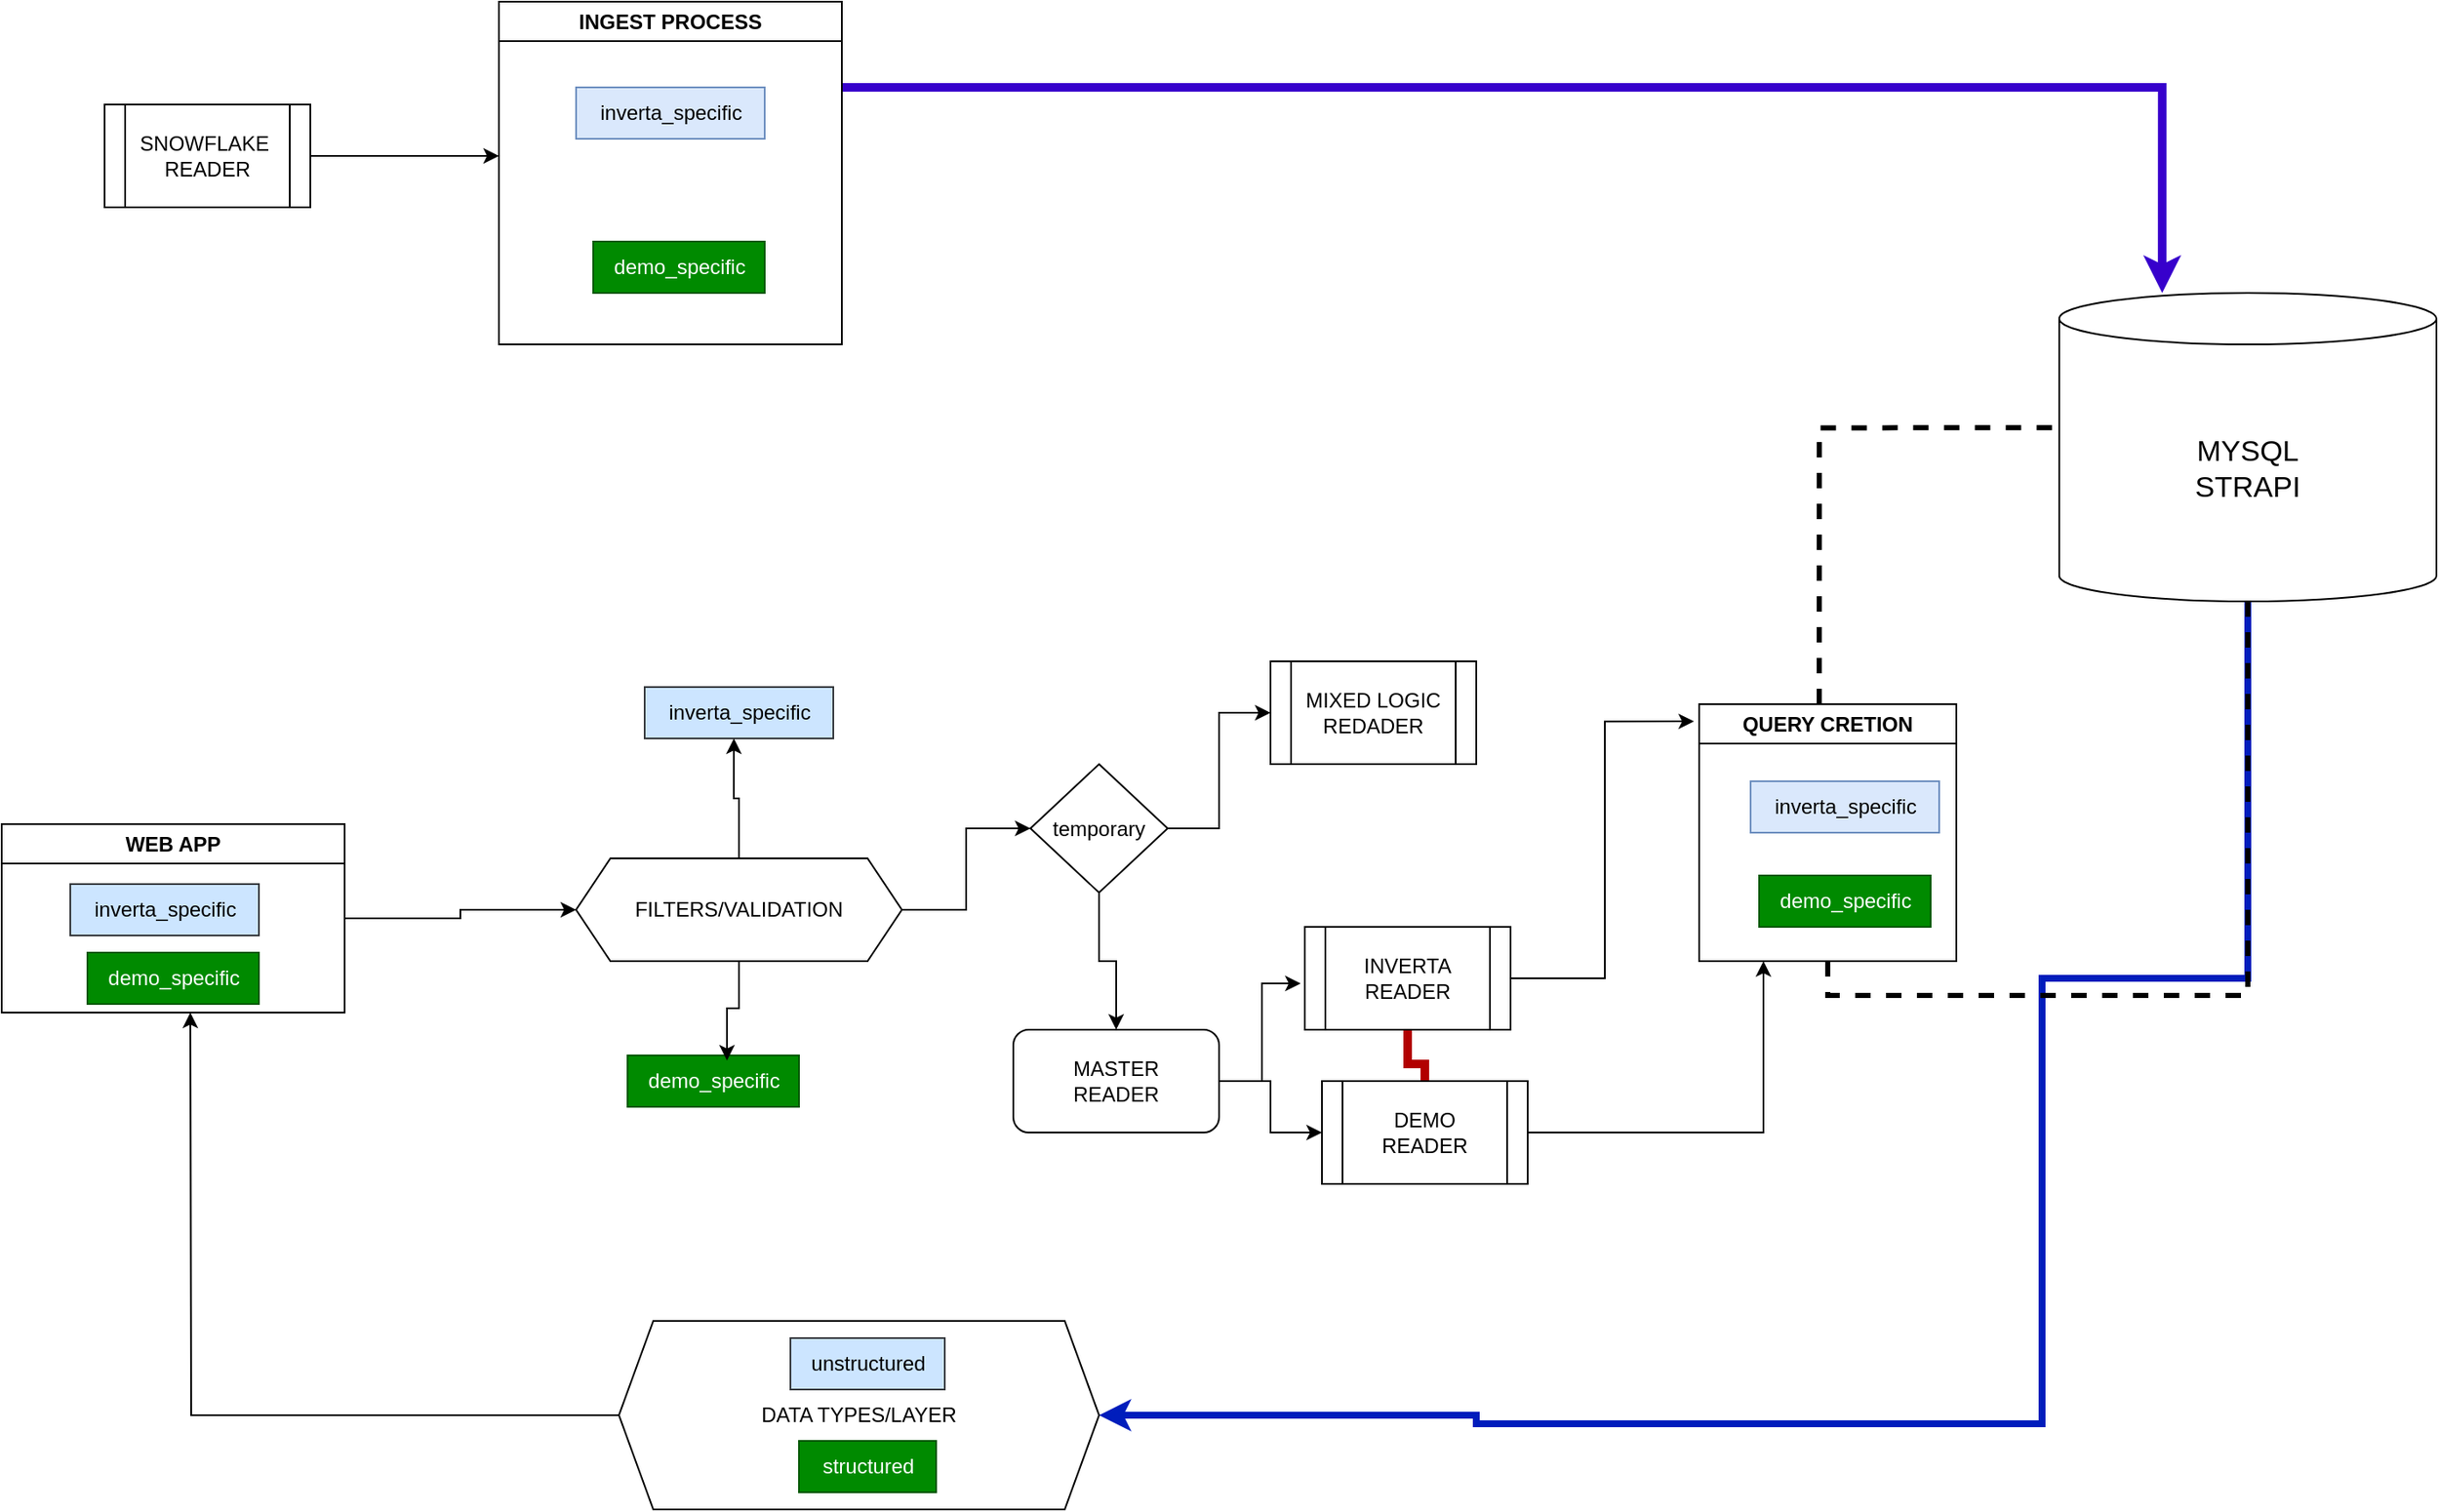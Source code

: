 <mxfile version="26.0.11">
  <diagram name="Page-1" id="5zlqmF8-RxHgjCPg0dOS">
    <mxGraphModel dx="1476" dy="1003" grid="1" gridSize="10" guides="1" tooltips="1" connect="1" arrows="1" fold="1" page="1" pageScale="1" pageWidth="980" pageHeight="1390" background="#FFFFFF" math="0" shadow="0">
      <root>
        <mxCell id="0" />
        <mxCell id="1" parent="0" />
        <mxCell id="y3RdNykZNErndNqedI7k-34" style="edgeStyle=orthogonalEdgeStyle;rounded=0;orthogonalLoop=1;jettySize=auto;html=1;" parent="1" source="y3RdNykZNErndNqedI7k-1" edge="1">
          <mxGeometry relative="1" as="geometry">
            <mxPoint x="350" y="140" as="targetPoint" />
          </mxGeometry>
        </mxCell>
        <mxCell id="y3RdNykZNErndNqedI7k-1" value="SNOWFLAKE&amp;nbsp;&lt;div&gt;READER&lt;/div&gt;" style="shape=process;whiteSpace=wrap;html=1;backgroundOutline=1;" parent="1" vertex="1">
          <mxGeometry x="120" y="110" width="120" height="60" as="geometry" />
        </mxCell>
        <mxCell id="A3wxCb46uTmvDOCX3819-2" style="edgeStyle=orthogonalEdgeStyle;rounded=0;orthogonalLoop=1;jettySize=auto;html=1;entryX=0.5;entryY=0;entryDx=0;entryDy=0;endArrow=none;startFill=0;fillColor=#e51400;strokeColor=#B20000;strokeWidth=5;" edge="1" parent="1" source="y3RdNykZNErndNqedI7k-4" target="y3RdNykZNErndNqedI7k-9">
          <mxGeometry relative="1" as="geometry" />
        </mxCell>
        <mxCell id="y3RdNykZNErndNqedI7k-4" value="INVERTA&lt;div&gt;READER&lt;/div&gt;" style="shape=process;whiteSpace=wrap;html=1;backgroundOutline=1;" parent="1" vertex="1">
          <mxGeometry x="820" y="590" width="120" height="60" as="geometry" />
        </mxCell>
        <mxCell id="A3wxCb46uTmvDOCX3819-6" value="" style="edgeStyle=orthogonalEdgeStyle;rounded=0;orthogonalLoop=1;jettySize=auto;html=1;" edge="1" parent="1" source="y3RdNykZNErndNqedI7k-5" target="A3wxCb46uTmvDOCX3819-5">
          <mxGeometry relative="1" as="geometry" />
        </mxCell>
        <mxCell id="y3RdNykZNErndNqedI7k-5" value="FILTERS/VALIDATION" style="shape=hexagon;perimeter=hexagonPerimeter2;whiteSpace=wrap;html=1;fixedSize=1;" parent="1" vertex="1">
          <mxGeometry x="395" y="550" width="190" height="60" as="geometry" />
        </mxCell>
        <mxCell id="y3RdNykZNErndNqedI7k-42" style="edgeStyle=orthogonalEdgeStyle;rounded=0;orthogonalLoop=1;jettySize=auto;html=1;entryX=1;entryY=0.5;entryDx=0;entryDy=0;fillColor=#0050ef;strokeColor=#001DBC;strokeWidth=4;" parent="1" source="y3RdNykZNErndNqedI7k-6" target="y3RdNykZNErndNqedI7k-36" edge="1">
          <mxGeometry relative="1" as="geometry">
            <Array as="points">
              <mxPoint x="1370" y="620" />
              <mxPoint x="1250" y="620" />
              <mxPoint x="1250" y="880" />
              <mxPoint x="920" y="880" />
              <mxPoint x="920" y="875" />
            </Array>
          </mxGeometry>
        </mxCell>
        <mxCell id="y3RdNykZNErndNqedI7k-6" value="&lt;font style=&quot;font-size: 17px;&quot;&gt;MYSQL&lt;/font&gt;&lt;div&gt;&lt;font style=&quot;font-size: 17px;&quot;&gt;STRAPI&lt;/font&gt;&lt;/div&gt;" style="shape=cylinder3;whiteSpace=wrap;html=1;boundedLbl=1;backgroundOutline=1;size=15;" parent="1" vertex="1">
          <mxGeometry x="1260" y="220" width="220" height="180" as="geometry" />
        </mxCell>
        <mxCell id="y3RdNykZNErndNqedI7k-7" style="edgeStyle=orthogonalEdgeStyle;rounded=0;orthogonalLoop=1;jettySize=auto;html=1;entryX=0.001;entryY=0.437;entryDx=0;entryDy=0;entryPerimeter=0;endArrow=none;startFill=0;dashed=1;strokeWidth=3;exitX=0.467;exitY=0;exitDx=0;exitDy=0;exitPerimeter=0;" parent="1" source="y3RdNykZNErndNqedI7k-14" target="y3RdNykZNErndNqedI7k-6" edge="1">
          <mxGeometry relative="1" as="geometry">
            <mxPoint x="1040" y="428.05" as="sourcePoint" />
            <mxPoint x="1182.05" y="280" as="targetPoint" />
          </mxGeometry>
        </mxCell>
        <mxCell id="y3RdNykZNErndNqedI7k-8" style="edgeStyle=orthogonalEdgeStyle;rounded=0;orthogonalLoop=1;jettySize=auto;html=1;entryX=0.273;entryY=0;entryDx=0;entryDy=0;entryPerimeter=0;exitX=1;exitY=0.25;exitDx=0;exitDy=0;strokeWidth=5;fillColor=#6a00ff;strokeColor=#3700CC;" parent="1" source="y3RdNykZNErndNqedI7k-31" target="y3RdNykZNErndNqedI7k-6" edge="1">
          <mxGeometry relative="1" as="geometry">
            <mxPoint x="580" y="90" as="sourcePoint" />
          </mxGeometry>
        </mxCell>
        <mxCell id="y3RdNykZNErndNqedI7k-10" style="edgeStyle=orthogonalEdgeStyle;rounded=0;orthogonalLoop=1;jettySize=auto;html=1;endArrow=none;startFill=0;dashed=1;strokeWidth=3;exitX=0.5;exitY=1;exitDx=0;exitDy=0;" parent="1" source="y3RdNykZNErndNqedI7k-14" target="y3RdNykZNErndNqedI7k-6" edge="1">
          <mxGeometry relative="1" as="geometry" />
        </mxCell>
        <mxCell id="y3RdNykZNErndNqedI7k-25" style="edgeStyle=orthogonalEdgeStyle;rounded=0;orthogonalLoop=1;jettySize=auto;html=1;entryX=0.25;entryY=1;entryDx=0;entryDy=0;" parent="1" source="y3RdNykZNErndNqedI7k-9" target="y3RdNykZNErndNqedI7k-14" edge="1">
          <mxGeometry relative="1" as="geometry" />
        </mxCell>
        <mxCell id="y3RdNykZNErndNqedI7k-9" value="DEMO&lt;div&gt;READER&lt;/div&gt;" style="shape=process;whiteSpace=wrap;html=1;backgroundOutline=1;" parent="1" vertex="1">
          <mxGeometry x="830" y="680" width="120" height="60" as="geometry" />
        </mxCell>
        <mxCell id="y3RdNykZNErndNqedI7k-14" value="QUERY CRETION" style="swimlane;whiteSpace=wrap;html=1;" parent="1" vertex="1">
          <mxGeometry x="1050" y="460" width="150" height="150" as="geometry" />
        </mxCell>
        <mxCell id="y3RdNykZNErndNqedI7k-15" value="&lt;div&gt;inverta_specific&lt;/div&gt;" style="text;html=1;align=center;verticalAlign=middle;resizable=0;points=[];autosize=1;strokeColor=#6c8ebf;fillColor=#dae8fc;" parent="y3RdNykZNErndNqedI7k-14" vertex="1">
          <mxGeometry x="30" y="45" width="110" height="30" as="geometry" />
        </mxCell>
        <mxCell id="y3RdNykZNErndNqedI7k-16" value="demo_specific" style="text;html=1;align=center;verticalAlign=middle;resizable=0;points=[];autosize=1;strokeColor=#005700;fillColor=#008a00;fontColor=#ffffff;" parent="y3RdNykZNErndNqedI7k-14" vertex="1">
          <mxGeometry x="35" y="100" width="100" height="30" as="geometry" />
        </mxCell>
        <mxCell id="y3RdNykZNErndNqedI7k-20" value="&lt;div&gt;inverta_specific&lt;/div&gt;" style="text;html=1;align=center;verticalAlign=middle;resizable=0;points=[];autosize=1;strokeColor=#36393d;fillColor=#cce5ff;" parent="1" vertex="1">
          <mxGeometry x="435" y="450" width="110" height="30" as="geometry" />
        </mxCell>
        <mxCell id="y3RdNykZNErndNqedI7k-21" value="demo_specific" style="text;html=1;align=center;verticalAlign=middle;resizable=0;points=[];autosize=1;strokeColor=#005700;fillColor=#008a00;fontColor=#ffffff;" parent="1" vertex="1">
          <mxGeometry x="425" y="665" width="100" height="30" as="geometry" />
        </mxCell>
        <mxCell id="y3RdNykZNErndNqedI7k-22" style="edgeStyle=orthogonalEdgeStyle;rounded=0;orthogonalLoop=1;jettySize=auto;html=1;entryX=0.58;entryY=0.1;entryDx=0;entryDy=0;entryPerimeter=0;" parent="1" source="y3RdNykZNErndNqedI7k-5" target="y3RdNykZNErndNqedI7k-21" edge="1">
          <mxGeometry relative="1" as="geometry" />
        </mxCell>
        <mxCell id="y3RdNykZNErndNqedI7k-23" style="edgeStyle=orthogonalEdgeStyle;rounded=0;orthogonalLoop=1;jettySize=auto;html=1;entryX=0.473;entryY=1;entryDx=0;entryDy=0;entryPerimeter=0;" parent="1" source="y3RdNykZNErndNqedI7k-5" target="y3RdNykZNErndNqedI7k-20" edge="1">
          <mxGeometry relative="1" as="geometry" />
        </mxCell>
        <mxCell id="y3RdNykZNErndNqedI7k-24" style="edgeStyle=orthogonalEdgeStyle;rounded=0;orthogonalLoop=1;jettySize=auto;html=1;entryX=-0.02;entryY=0.067;entryDx=0;entryDy=0;entryPerimeter=0;" parent="1" source="y3RdNykZNErndNqedI7k-4" target="y3RdNykZNErndNqedI7k-14" edge="1">
          <mxGeometry relative="1" as="geometry" />
        </mxCell>
        <mxCell id="y3RdNykZNErndNqedI7k-27" style="edgeStyle=orthogonalEdgeStyle;rounded=0;orthogonalLoop=1;jettySize=auto;html=1;entryX=0;entryY=0.5;entryDx=0;entryDy=0;" parent="1" source="y3RdNykZNErndNqedI7k-26" target="y3RdNykZNErndNqedI7k-5" edge="1">
          <mxGeometry relative="1" as="geometry" />
        </mxCell>
        <mxCell id="y3RdNykZNErndNqedI7k-26" value="WEB APP" style="swimlane;whiteSpace=wrap;html=1;" parent="1" vertex="1">
          <mxGeometry x="60" y="530" width="200" height="110" as="geometry" />
        </mxCell>
        <mxCell id="y3RdNykZNErndNqedI7k-29" value="&lt;div&gt;inverta_specific&lt;/div&gt;" style="text;html=1;align=center;verticalAlign=middle;resizable=0;points=[];autosize=1;strokeColor=#36393d;fillColor=#cce5ff;" parent="y3RdNykZNErndNqedI7k-26" vertex="1">
          <mxGeometry x="40" y="35" width="110" height="30" as="geometry" />
        </mxCell>
        <mxCell id="y3RdNykZNErndNqedI7k-30" value="demo_specific" style="text;html=1;align=center;verticalAlign=middle;resizable=0;points=[];autosize=1;strokeColor=#005700;fillColor=#008a00;fontColor=#ffffff;" parent="y3RdNykZNErndNqedI7k-26" vertex="1">
          <mxGeometry x="50" y="75" width="100" height="30" as="geometry" />
        </mxCell>
        <mxCell id="y3RdNykZNErndNqedI7k-31" value="INGEST PROCESS" style="swimlane;whiteSpace=wrap;html=1;" parent="1" vertex="1">
          <mxGeometry x="350" y="50" width="200" height="200" as="geometry" />
        </mxCell>
        <mxCell id="y3RdNykZNErndNqedI7k-32" value="demo_specific" style="text;html=1;align=center;verticalAlign=middle;resizable=0;points=[];autosize=1;strokeColor=#005700;fillColor=#008a00;fontColor=#ffffff;" parent="y3RdNykZNErndNqedI7k-31" vertex="1">
          <mxGeometry x="55" y="140" width="100" height="30" as="geometry" />
        </mxCell>
        <mxCell id="y3RdNykZNErndNqedI7k-33" value="&lt;div&gt;inverta_specific&lt;/div&gt;" style="text;html=1;align=center;verticalAlign=middle;resizable=0;points=[];autosize=1;strokeColor=#6c8ebf;fillColor=#dae8fc;" parent="y3RdNykZNErndNqedI7k-31" vertex="1">
          <mxGeometry x="45" y="50" width="110" height="30" as="geometry" />
        </mxCell>
        <mxCell id="y3RdNykZNErndNqedI7k-43" style="edgeStyle=orthogonalEdgeStyle;rounded=0;orthogonalLoop=1;jettySize=auto;html=1;" parent="1" source="y3RdNykZNErndNqedI7k-36" edge="1">
          <mxGeometry relative="1" as="geometry">
            <mxPoint x="170" y="640" as="targetPoint" />
          </mxGeometry>
        </mxCell>
        <mxCell id="y3RdNykZNErndNqedI7k-36" value="DATA TYPES/LAYER" style="shape=hexagon;perimeter=hexagonPerimeter2;whiteSpace=wrap;html=1;fixedSize=1;" parent="1" vertex="1">
          <mxGeometry x="420" y="820" width="280" height="110" as="geometry" />
        </mxCell>
        <mxCell id="y3RdNykZNErndNqedI7k-37" value="&lt;div&gt;unstructured&lt;/div&gt;" style="text;html=1;align=center;verticalAlign=middle;resizable=0;points=[];autosize=1;strokeColor=#36393d;fillColor=#cce5ff;" parent="1" vertex="1">
          <mxGeometry x="520" y="830" width="90" height="30" as="geometry" />
        </mxCell>
        <mxCell id="y3RdNykZNErndNqedI7k-38" value="structured" style="text;html=1;align=center;verticalAlign=middle;resizable=0;points=[];autosize=1;strokeColor=#005700;fillColor=#008a00;fontColor=#ffffff;" parent="1" vertex="1">
          <mxGeometry x="525" y="890" width="80" height="30" as="geometry" />
        </mxCell>
        <mxCell id="A3wxCb46uTmvDOCX3819-3" value="MIXED LOGIC&lt;div&gt;REDADER&lt;/div&gt;" style="shape=process;whiteSpace=wrap;html=1;backgroundOutline=1;" vertex="1" parent="1">
          <mxGeometry x="800" y="435" width="120" height="60" as="geometry" />
        </mxCell>
        <mxCell id="A3wxCb46uTmvDOCX3819-7" style="edgeStyle=orthogonalEdgeStyle;rounded=0;orthogonalLoop=1;jettySize=auto;html=1;entryX=0;entryY=0.5;entryDx=0;entryDy=0;" edge="1" parent="1" source="A3wxCb46uTmvDOCX3819-5" target="A3wxCb46uTmvDOCX3819-3">
          <mxGeometry relative="1" as="geometry" />
        </mxCell>
        <mxCell id="A3wxCb46uTmvDOCX3819-10" style="edgeStyle=orthogonalEdgeStyle;rounded=0;orthogonalLoop=1;jettySize=auto;html=1;" edge="1" parent="1" source="A3wxCb46uTmvDOCX3819-5" target="A3wxCb46uTmvDOCX3819-9">
          <mxGeometry relative="1" as="geometry" />
        </mxCell>
        <mxCell id="A3wxCb46uTmvDOCX3819-5" value="temporary" style="rhombus;whiteSpace=wrap;html=1;" vertex="1" parent="1">
          <mxGeometry x="660" y="495" width="80" height="75" as="geometry" />
        </mxCell>
        <mxCell id="A3wxCb46uTmvDOCX3819-12" style="edgeStyle=orthogonalEdgeStyle;rounded=0;orthogonalLoop=1;jettySize=auto;html=1;entryX=0;entryY=0.5;entryDx=0;entryDy=0;" edge="1" parent="1" source="A3wxCb46uTmvDOCX3819-9" target="y3RdNykZNErndNqedI7k-9">
          <mxGeometry relative="1" as="geometry" />
        </mxCell>
        <mxCell id="A3wxCb46uTmvDOCX3819-9" value="MASTER&lt;div&gt;READER&lt;/div&gt;" style="rounded=1;whiteSpace=wrap;html=1;" vertex="1" parent="1">
          <mxGeometry x="650" y="650" width="120" height="60" as="geometry" />
        </mxCell>
        <mxCell id="A3wxCb46uTmvDOCX3819-11" style="edgeStyle=orthogonalEdgeStyle;rounded=0;orthogonalLoop=1;jettySize=auto;html=1;entryX=-0.02;entryY=0.55;entryDx=0;entryDy=0;entryPerimeter=0;" edge="1" parent="1" source="A3wxCb46uTmvDOCX3819-9" target="y3RdNykZNErndNqedI7k-4">
          <mxGeometry relative="1" as="geometry" />
        </mxCell>
      </root>
    </mxGraphModel>
  </diagram>
</mxfile>
